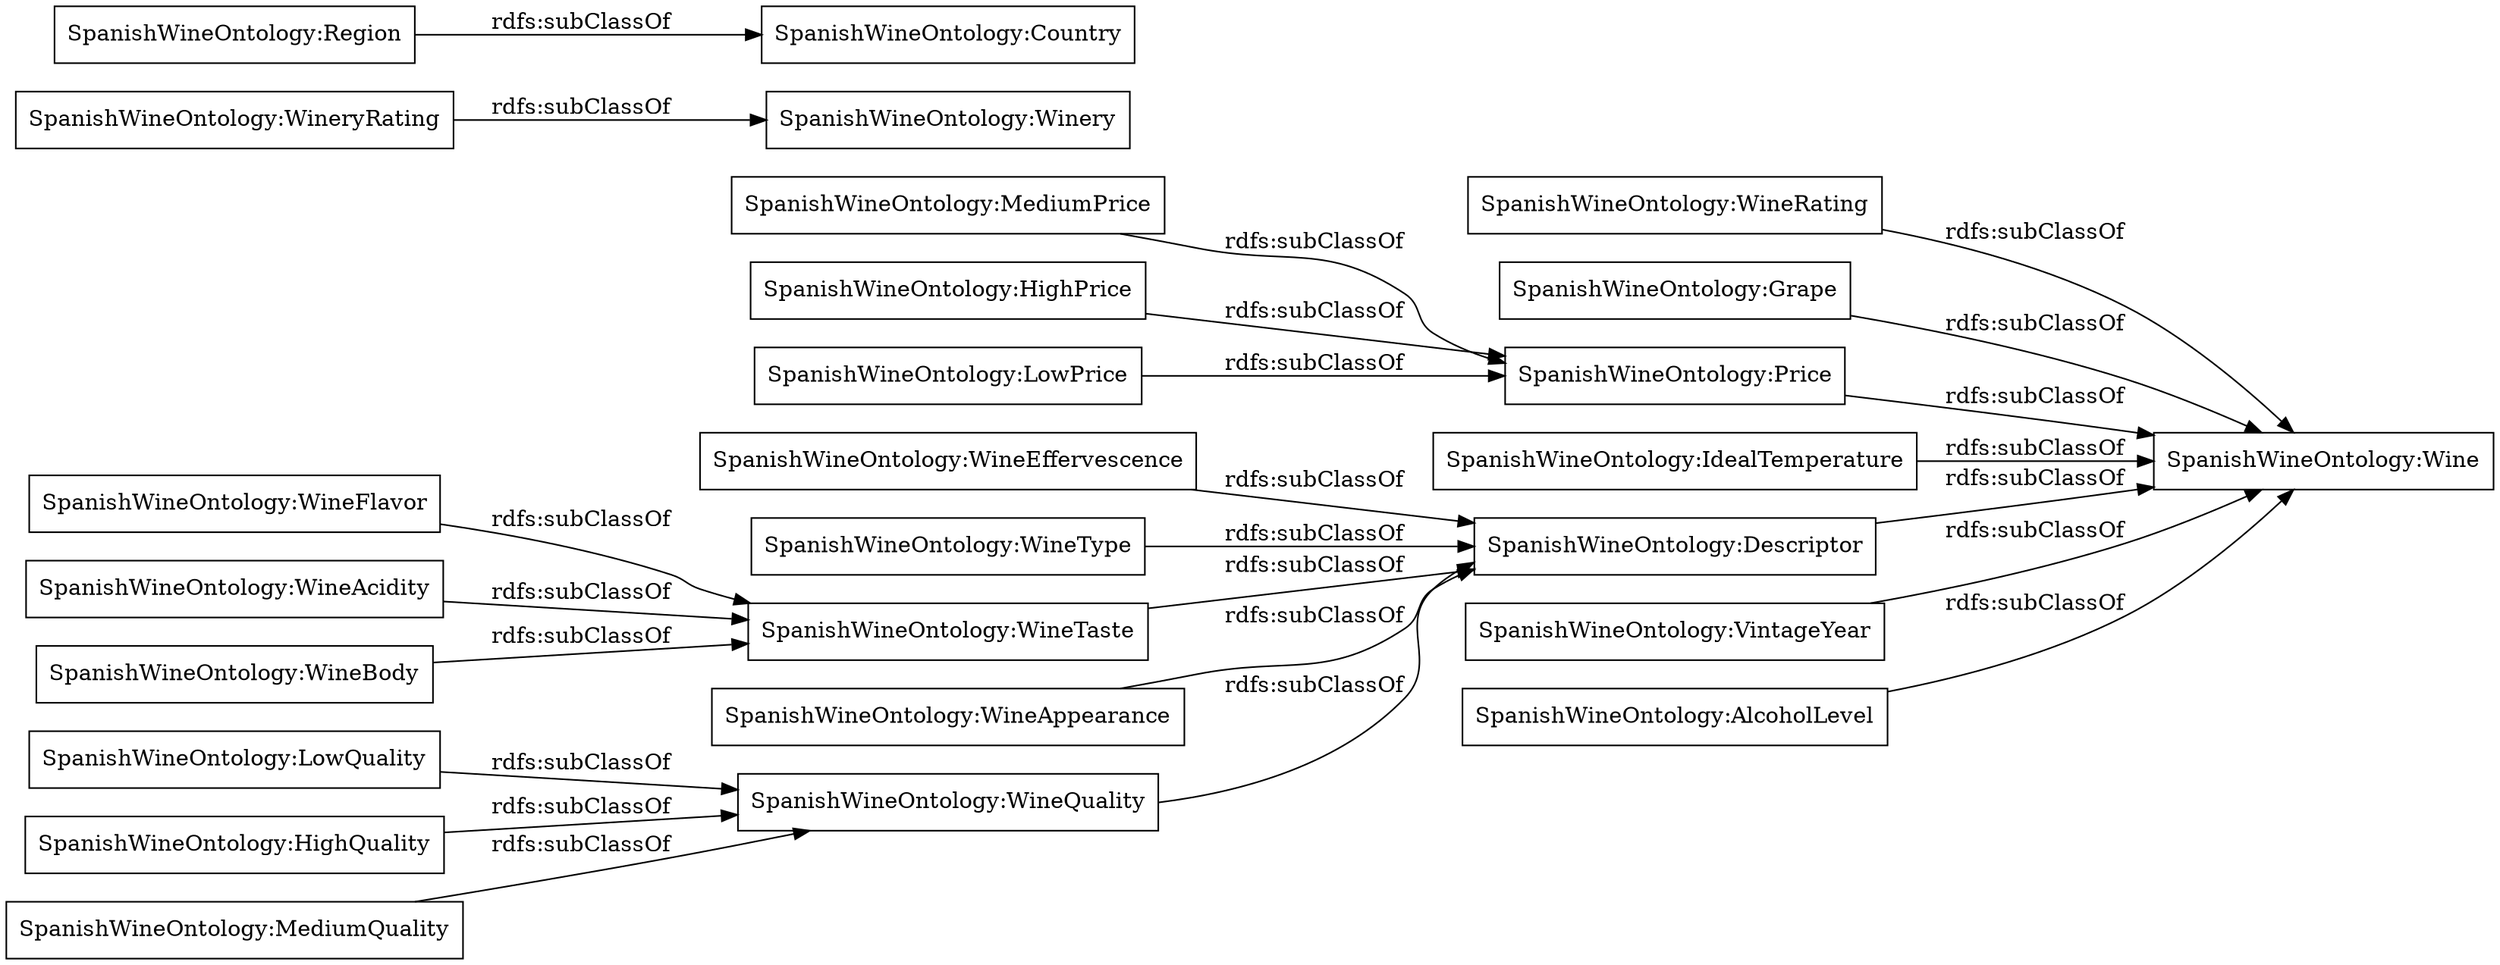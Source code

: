 digraph ar2dtool_diagram { 
rankdir=LR;
size="1000"
node [shape = rectangle, color="black"]; "SpanishWineOntology:WineRating" "SpanishWineOntology:WineFlavor" "SpanishWineOntology:WineAcidity" "SpanishWineOntology:MediumPrice" "SpanishWineOntology:WineEffervescence" "SpanishWineOntology:Grape" "SpanishWineOntology:WineBody" "SpanishWineOntology:Price" "SpanishWineOntology:IdealTemperature" "SpanishWineOntology:LowQuality" "SpanishWineOntology:WineryRating" "SpanishWineOntology:HighQuality" "SpanishWineOntology:Descriptor" "SpanishWineOntology:WineType" "SpanishWineOntology:Region" "SpanishWineOntology:WineTaste" "SpanishWineOntology:WineAppearance" "SpanishWineOntology:VintageYear" "SpanishWineOntology:HighPrice" "SpanishWineOntology:WineQuality" "SpanishWineOntology:Wine" "SpanishWineOntology:MediumQuality" "SpanishWineOntology:Winery" "SpanishWineOntology:LowPrice" "SpanishWineOntology:AlcoholLevel" "SpanishWineOntology:Country" ; /*classes style*/
	"SpanishWineOntology:Region" -> "SpanishWineOntology:Country" [ label = "rdfs:subClassOf" ];
	"SpanishWineOntology:VintageYear" -> "SpanishWineOntology:Wine" [ label = "rdfs:subClassOf" ];
	"SpanishWineOntology:Price" -> "SpanishWineOntology:Wine" [ label = "rdfs:subClassOf" ];
	"SpanishWineOntology:MediumQuality" -> "SpanishWineOntology:WineQuality" [ label = "rdfs:subClassOf" ];
	"SpanishWineOntology:WineRating" -> "SpanishWineOntology:Wine" [ label = "rdfs:subClassOf" ];
	"SpanishWineOntology:Descriptor" -> "SpanishWineOntology:Wine" [ label = "rdfs:subClassOf" ];
	"SpanishWineOntology:WineType" -> "SpanishWineOntology:Descriptor" [ label = "rdfs:subClassOf" ];
	"SpanishWineOntology:HighPrice" -> "SpanishWineOntology:Price" [ label = "rdfs:subClassOf" ];
	"SpanishWineOntology:WineAcidity" -> "SpanishWineOntology:WineTaste" [ label = "rdfs:subClassOf" ];
	"SpanishWineOntology:LowPrice" -> "SpanishWineOntology:Price" [ label = "rdfs:subClassOf" ];
	"SpanishWineOntology:WineEffervescence" -> "SpanishWineOntology:Descriptor" [ label = "rdfs:subClassOf" ];
	"SpanishWineOntology:MediumPrice" -> "SpanishWineOntology:Price" [ label = "rdfs:subClassOf" ];
	"SpanishWineOntology:WineryRating" -> "SpanishWineOntology:Winery" [ label = "rdfs:subClassOf" ];
	"SpanishWineOntology:WineQuality" -> "SpanishWineOntology:Descriptor" [ label = "rdfs:subClassOf" ];
	"SpanishWineOntology:WineTaste" -> "SpanishWineOntology:Descriptor" [ label = "rdfs:subClassOf" ];
	"SpanishWineOntology:WineAppearance" -> "SpanishWineOntology:Descriptor" [ label = "rdfs:subClassOf" ];
	"SpanishWineOntology:AlcoholLevel" -> "SpanishWineOntology:Wine" [ label = "rdfs:subClassOf" ];
	"SpanishWineOntology:LowQuality" -> "SpanishWineOntology:WineQuality" [ label = "rdfs:subClassOf" ];
	"SpanishWineOntology:WineFlavor" -> "SpanishWineOntology:WineTaste" [ label = "rdfs:subClassOf" ];
	"SpanishWineOntology:HighQuality" -> "SpanishWineOntology:WineQuality" [ label = "rdfs:subClassOf" ];
	"SpanishWineOntology:WineBody" -> "SpanishWineOntology:WineTaste" [ label = "rdfs:subClassOf" ];
	"SpanishWineOntology:Grape" -> "SpanishWineOntology:Wine" [ label = "rdfs:subClassOf" ];
	"SpanishWineOntology:IdealTemperature" -> "SpanishWineOntology:Wine" [ label = "rdfs:subClassOf" ];

}
